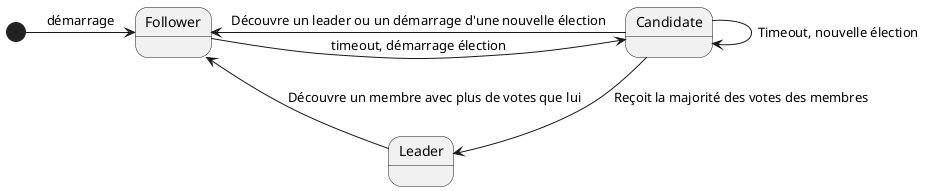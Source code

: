 @startuml

[*] -> Follower: démarrage
Follower -> Candidate : timeout, démarrage élection
Candidate -> Candidate: Timeout, nouvelle élection
Candidate --> Leader: Reçoit la majorité des votes des membres
Leader -> Follower: Découvre un membre avec plus de votes que lui
Candidate -> Follower: Découvre un leader ou un démarrage d'une nouvelle élection

@enduml
